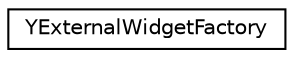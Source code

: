 digraph "Graphical Class Hierarchy"
{
 // LATEX_PDF_SIZE
  edge [fontname="Helvetica",fontsize="10",labelfontname="Helvetica",labelfontsize="10"];
  node [fontname="Helvetica",fontsize="10",shape=record];
  rankdir="LR";
  Node0 [label="YExternalWidgetFactory",height=0.2,width=0.4,color="black", fillcolor="white", style="filled",URL="$classYExternalWidgetFactory.html",tooltip=" "];
}
